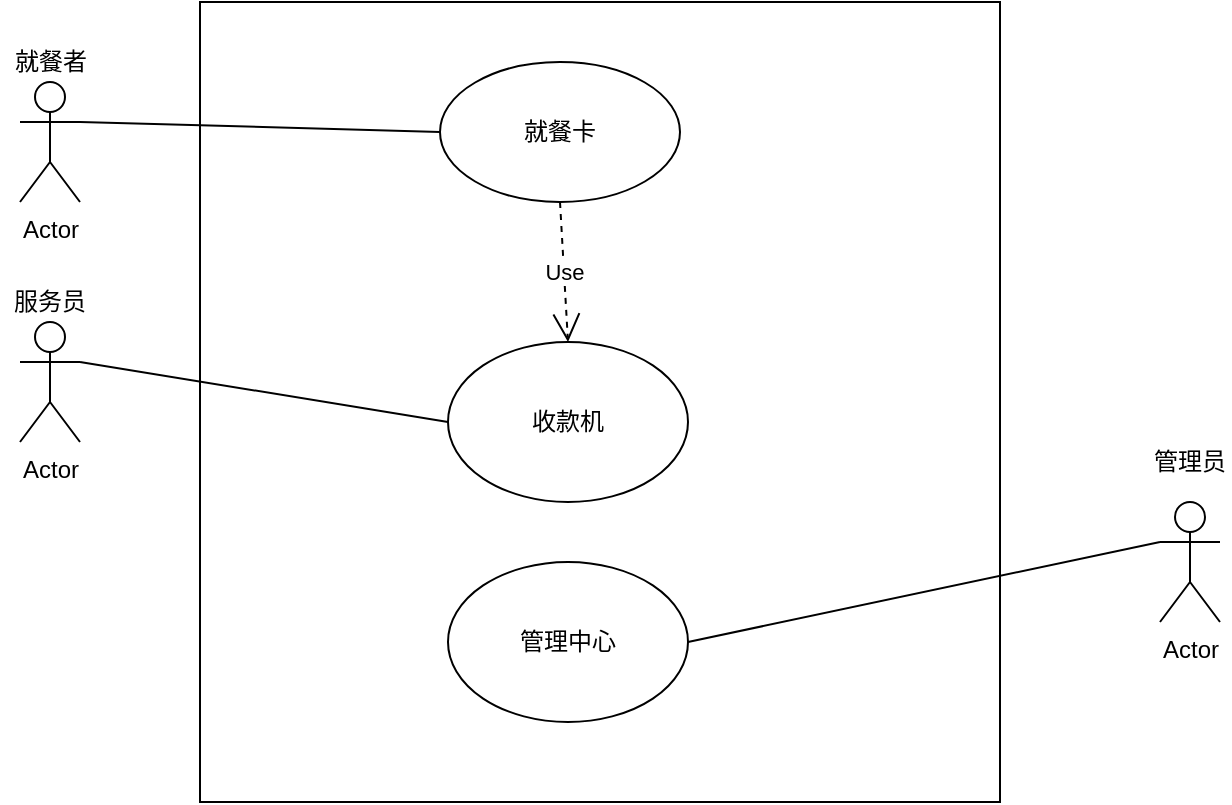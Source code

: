 <mxfile version="13.10.4" type="github">
  <diagram id="CRy8dmtSxsvZCO5glhTb" name="Page-1">
    <mxGraphModel dx="1077" dy="570" grid="1" gridSize="10" guides="1" tooltips="1" connect="1" arrows="1" fold="1" page="1" pageScale="1" pageWidth="827" pageHeight="1169" math="0" shadow="0">
      <root>
        <mxCell id="0" />
        <mxCell id="1" parent="0" />
        <mxCell id="RjovEn_DT_FDCInE2qvv-1" value="" style="whiteSpace=wrap;html=1;aspect=fixed;" vertex="1" parent="1">
          <mxGeometry x="170" y="110" width="400" height="400" as="geometry" />
        </mxCell>
        <mxCell id="RjovEn_DT_FDCInE2qvv-2" value="Actor" style="shape=umlActor;verticalLabelPosition=bottom;verticalAlign=top;html=1;outlineConnect=0;" vertex="1" parent="1">
          <mxGeometry x="80" y="150" width="30" height="60" as="geometry" />
        </mxCell>
        <mxCell id="RjovEn_DT_FDCInE2qvv-3" value="Actor" style="shape=umlActor;verticalLabelPosition=bottom;verticalAlign=top;html=1;outlineConnect=0;" vertex="1" parent="1">
          <mxGeometry x="80" y="270" width="30" height="60" as="geometry" />
        </mxCell>
        <mxCell id="RjovEn_DT_FDCInE2qvv-4" value="管理中心" style="ellipse;whiteSpace=wrap;html=1;" vertex="1" parent="1">
          <mxGeometry x="294" y="390" width="120" height="80" as="geometry" />
        </mxCell>
        <mxCell id="RjovEn_DT_FDCInE2qvv-5" value="就餐卡" style="ellipse;whiteSpace=wrap;html=1;" vertex="1" parent="1">
          <mxGeometry x="290" y="140" width="120" height="70" as="geometry" />
        </mxCell>
        <mxCell id="RjovEn_DT_FDCInE2qvv-7" value="Actor" style="shape=umlActor;verticalLabelPosition=bottom;verticalAlign=top;html=1;outlineConnect=0;" vertex="1" parent="1">
          <mxGeometry x="650" y="360" width="30" height="60" as="geometry" />
        </mxCell>
        <mxCell id="RjovEn_DT_FDCInE2qvv-8" value="收款机" style="ellipse;whiteSpace=wrap;html=1;" vertex="1" parent="1">
          <mxGeometry x="294" y="280" width="120" height="80" as="geometry" />
        </mxCell>
        <mxCell id="RjovEn_DT_FDCInE2qvv-11" value="就餐者" style="text;html=1;align=center;verticalAlign=middle;resizable=0;points=[];autosize=1;" vertex="1" parent="1">
          <mxGeometry x="70" y="130" width="50" height="20" as="geometry" />
        </mxCell>
        <mxCell id="RjovEn_DT_FDCInE2qvv-14" value="服务员" style="text;html=1;strokeColor=none;fillColor=none;align=center;verticalAlign=middle;whiteSpace=wrap;rounded=0;" vertex="1" parent="1">
          <mxGeometry x="75" y="250" width="40" height="20" as="geometry" />
        </mxCell>
        <mxCell id="RjovEn_DT_FDCInE2qvv-16" value="管理员" style="text;html=1;strokeColor=none;fillColor=none;align=center;verticalAlign=middle;whiteSpace=wrap;rounded=0;" vertex="1" parent="1">
          <mxGeometry x="645" y="330" width="40" height="20" as="geometry" />
        </mxCell>
        <mxCell id="RjovEn_DT_FDCInE2qvv-18" value="" style="endArrow=none;html=1;exitX=1;exitY=0.333;exitDx=0;exitDy=0;exitPerimeter=0;entryX=0;entryY=0.5;entryDx=0;entryDy=0;" edge="1" parent="1" source="RjovEn_DT_FDCInE2qvv-2" target="RjovEn_DT_FDCInE2qvv-5">
          <mxGeometry width="50" height="50" relative="1" as="geometry">
            <mxPoint x="120" y="210" as="sourcePoint" />
            <mxPoint x="170" y="160" as="targetPoint" />
          </mxGeometry>
        </mxCell>
        <mxCell id="RjovEn_DT_FDCInE2qvv-19" value="" style="endArrow=none;html=1;entryX=0;entryY=0.5;entryDx=0;entryDy=0;exitX=1;exitY=0.333;exitDx=0;exitDy=0;exitPerimeter=0;" edge="1" parent="1" source="RjovEn_DT_FDCInE2qvv-3" target="RjovEn_DT_FDCInE2qvv-8">
          <mxGeometry width="50" height="50" relative="1" as="geometry">
            <mxPoint x="110" y="350" as="sourcePoint" />
            <mxPoint x="180.711" y="300" as="targetPoint" />
          </mxGeometry>
        </mxCell>
        <mxCell id="RjovEn_DT_FDCInE2qvv-20" value="" style="endArrow=none;html=1;entryX=0;entryY=0.333;entryDx=0;entryDy=0;entryPerimeter=0;exitX=1;exitY=0.5;exitDx=0;exitDy=0;" edge="1" parent="1" source="RjovEn_DT_FDCInE2qvv-4" target="RjovEn_DT_FDCInE2qvv-7">
          <mxGeometry width="50" height="50" relative="1" as="geometry">
            <mxPoint x="580" y="450" as="sourcePoint" />
            <mxPoint x="630" y="400" as="targetPoint" />
          </mxGeometry>
        </mxCell>
        <mxCell id="RjovEn_DT_FDCInE2qvv-21" value="Use" style="endArrow=open;endSize=12;dashed=1;html=1;exitX=0.5;exitY=1;exitDx=0;exitDy=0;entryX=0.5;entryY=0;entryDx=0;entryDy=0;" edge="1" parent="1" source="RjovEn_DT_FDCInE2qvv-5" target="RjovEn_DT_FDCInE2qvv-8">
          <mxGeometry width="160" relative="1" as="geometry">
            <mxPoint x="370" y="220" as="sourcePoint" />
            <mxPoint x="530" y="220" as="targetPoint" />
          </mxGeometry>
        </mxCell>
      </root>
    </mxGraphModel>
  </diagram>
</mxfile>
